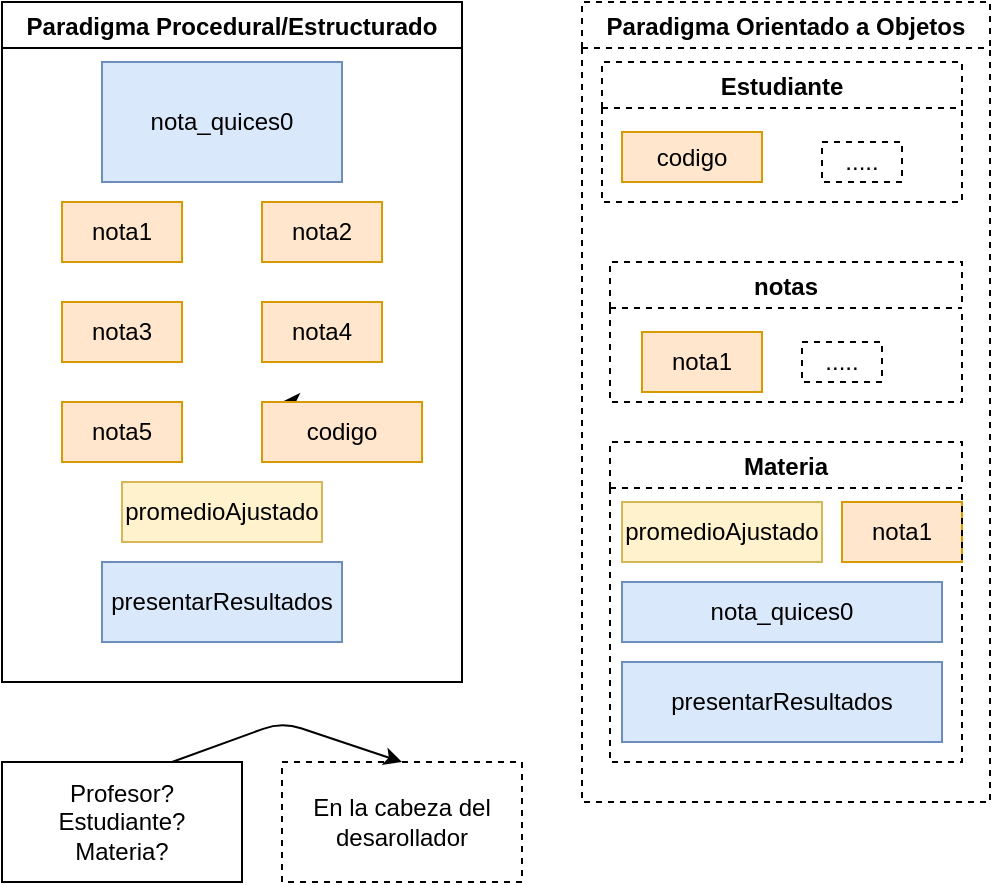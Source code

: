 <mxfile version="14.8.4" type="github">
  <diagram id="HQIX0m38B5qpWG8NfB3u" name="Page-1">
    <mxGraphModel dx="912" dy="483" grid="1" gridSize="10" guides="1" tooltips="1" connect="1" arrows="1" fold="1" page="1" pageScale="1" pageWidth="827" pageHeight="1169" math="0" shadow="0">
      <root>
        <mxCell id="0" />
        <mxCell id="1" parent="0" />
        <mxCell id="JYD7KxGH_RQy6tpnfBAA-1" value="nota_quices0&lt;br&gt;" style="rounded=0;whiteSpace=wrap;html=1;fillColor=#dae8fc;strokeColor=#6c8ebf;" vertex="1" parent="1">
          <mxGeometry x="160" y="70" width="120" height="60" as="geometry" />
        </mxCell>
        <mxCell id="JYD7KxGH_RQy6tpnfBAA-2" value="nota1" style="rounded=0;whiteSpace=wrap;html=1;fillColor=#ffe6cc;strokeColor=#d79b00;" vertex="1" parent="1">
          <mxGeometry x="140" y="140" width="60" height="30" as="geometry" />
        </mxCell>
        <mxCell id="JYD7KxGH_RQy6tpnfBAA-3" value="nota2" style="rounded=0;whiteSpace=wrap;html=1;fillColor=#ffe6cc;strokeColor=#d79b00;" vertex="1" parent="1">
          <mxGeometry x="240" y="140" width="60" height="30" as="geometry" />
        </mxCell>
        <mxCell id="JYD7KxGH_RQy6tpnfBAA-4" value="nota3" style="rounded=0;whiteSpace=wrap;html=1;fillColor=#ffe6cc;strokeColor=#d79b00;" vertex="1" parent="1">
          <mxGeometry x="140" y="190" width="60" height="30" as="geometry" />
        </mxCell>
        <mxCell id="JYD7KxGH_RQy6tpnfBAA-5" value="nota4" style="rounded=0;whiteSpace=wrap;html=1;fillColor=#ffe6cc;strokeColor=#d79b00;" vertex="1" parent="1">
          <mxGeometry x="240" y="190" width="60" height="30" as="geometry" />
        </mxCell>
        <mxCell id="JYD7KxGH_RQy6tpnfBAA-6" value="nota5" style="rounded=0;whiteSpace=wrap;html=1;fillColor=#ffe6cc;strokeColor=#d79b00;" vertex="1" parent="1">
          <mxGeometry x="140" y="240" width="60" height="30" as="geometry" />
        </mxCell>
        <mxCell id="JYD7KxGH_RQy6tpnfBAA-7" value="promedioAjustado" style="rounded=0;whiteSpace=wrap;html=1;fillColor=#fff2cc;strokeColor=#d6b656;" vertex="1" parent="1">
          <mxGeometry x="170" y="280" width="100" height="30" as="geometry" />
        </mxCell>
        <mxCell id="JYD7KxGH_RQy6tpnfBAA-11" style="edgeStyle=orthogonalEdgeStyle;rounded=0;orthogonalLoop=1;jettySize=auto;html=1;exitX=0.25;exitY=0;exitDx=0;exitDy=0;" edge="1" parent="1" source="JYD7KxGH_RQy6tpnfBAA-8">
          <mxGeometry relative="1" as="geometry">
            <mxPoint x="250" y="240" as="targetPoint" />
          </mxGeometry>
        </mxCell>
        <mxCell id="JYD7KxGH_RQy6tpnfBAA-9" value="presentarResultados" style="rounded=0;whiteSpace=wrap;html=1;fillColor=#dae8fc;strokeColor=#6c8ebf;" vertex="1" parent="1">
          <mxGeometry x="160" y="320" width="120" height="40" as="geometry" />
        </mxCell>
        <mxCell id="JYD7KxGH_RQy6tpnfBAA-12" value="Paradigma Procedural/Estructurado" style="swimlane;" vertex="1" parent="1">
          <mxGeometry x="110" y="40" width="230" height="340" as="geometry" />
        </mxCell>
        <mxCell id="JYD7KxGH_RQy6tpnfBAA-8" value="codigo" style="rounded=0;whiteSpace=wrap;html=1;fillColor=#ffe6cc;strokeColor=#d79b00;" vertex="1" parent="JYD7KxGH_RQy6tpnfBAA-12">
          <mxGeometry x="130" y="200" width="80" height="30" as="geometry" />
        </mxCell>
        <mxCell id="JYD7KxGH_RQy6tpnfBAA-16" value="Profesor?&lt;br&gt;Estudiante? &lt;br&gt;Materia?" style="rounded=0;whiteSpace=wrap;html=1;" vertex="1" parent="1">
          <mxGeometry x="110" y="420" width="120" height="60" as="geometry" />
        </mxCell>
        <mxCell id="JYD7KxGH_RQy6tpnfBAA-17" value="En la cabeza del desarollador" style="rounded=0;whiteSpace=wrap;html=1;dashed=1;" vertex="1" parent="1">
          <mxGeometry x="250" y="420" width="120" height="60" as="geometry" />
        </mxCell>
        <mxCell id="JYD7KxGH_RQy6tpnfBAA-19" value="" style="endArrow=classic;html=1;entryX=0.5;entryY=0;entryDx=0;entryDy=0;" edge="1" parent="1" target="JYD7KxGH_RQy6tpnfBAA-17">
          <mxGeometry width="50" height="50" relative="1" as="geometry">
            <mxPoint x="195" y="420" as="sourcePoint" />
            <mxPoint x="245" y="370" as="targetPoint" />
            <Array as="points">
              <mxPoint x="250" y="400" />
            </Array>
          </mxGeometry>
        </mxCell>
        <mxCell id="JYD7KxGH_RQy6tpnfBAA-21" value="Paradigma Orientado a Objetos" style="swimlane;dashed=1;" vertex="1" parent="1">
          <mxGeometry x="400" y="40" width="204" height="400" as="geometry" />
        </mxCell>
        <mxCell id="JYD7KxGH_RQy6tpnfBAA-22" value="Estudiante" style="swimlane;dashed=1;" vertex="1" parent="JYD7KxGH_RQy6tpnfBAA-21">
          <mxGeometry x="10" y="30" width="180" height="70" as="geometry" />
        </mxCell>
        <mxCell id="JYD7KxGH_RQy6tpnfBAA-23" value="....." style="rounded=0;whiteSpace=wrap;html=1;dashed=1;" vertex="1" parent="JYD7KxGH_RQy6tpnfBAA-22">
          <mxGeometry x="110" y="40" width="40" height="20" as="geometry" />
        </mxCell>
        <mxCell id="JYD7KxGH_RQy6tpnfBAA-24" value="codigo" style="rounded=0;whiteSpace=wrap;html=1;fillColor=#ffe6cc;strokeColor=#d79b00;" vertex="1" parent="JYD7KxGH_RQy6tpnfBAA-22">
          <mxGeometry x="10" y="35" width="70" height="25" as="geometry" />
        </mxCell>
        <mxCell id="JYD7KxGH_RQy6tpnfBAA-25" value="notas" style="swimlane;dashed=1;" vertex="1" parent="JYD7KxGH_RQy6tpnfBAA-21">
          <mxGeometry x="14" y="130" width="176" height="70" as="geometry" />
        </mxCell>
        <mxCell id="JYD7KxGH_RQy6tpnfBAA-32" value="nota1" style="rounded=0;whiteSpace=wrap;html=1;fillColor=#ffe6cc;strokeColor=#d79b00;" vertex="1" parent="JYD7KxGH_RQy6tpnfBAA-25">
          <mxGeometry x="16" y="35" width="60" height="30" as="geometry" />
        </mxCell>
        <mxCell id="JYD7KxGH_RQy6tpnfBAA-35" value="promedioAjustado" style="rounded=0;whiteSpace=wrap;html=1;fillColor=#fff2cc;strokeColor=#d6b656;" vertex="1" parent="JYD7KxGH_RQy6tpnfBAA-21">
          <mxGeometry x="20" y="250" width="100" height="30" as="geometry" />
        </mxCell>
        <mxCell id="JYD7KxGH_RQy6tpnfBAA-36" value="nota1" style="rounded=0;whiteSpace=wrap;html=1;fillColor=#ffe6cc;strokeColor=#d79b00;" vertex="1" parent="JYD7KxGH_RQy6tpnfBAA-21">
          <mxGeometry x="130" y="250" width="60" height="30" as="geometry" />
        </mxCell>
        <mxCell id="JYD7KxGH_RQy6tpnfBAA-38" value="nota_quices0&lt;br&gt;" style="rounded=0;whiteSpace=wrap;html=1;fillColor=#dae8fc;strokeColor=#6c8ebf;" vertex="1" parent="JYD7KxGH_RQy6tpnfBAA-21">
          <mxGeometry x="20" y="290" width="160" height="30" as="geometry" />
        </mxCell>
        <mxCell id="JYD7KxGH_RQy6tpnfBAA-31" value="....." style="rounded=0;whiteSpace=wrap;html=1;dashed=1;" vertex="1" parent="1">
          <mxGeometry x="510" y="210" width="40" height="20" as="geometry" />
        </mxCell>
        <mxCell id="JYD7KxGH_RQy6tpnfBAA-33" value="Materia" style="swimlane;dashed=1;" vertex="1" parent="1">
          <mxGeometry x="414" y="260" width="176" height="160" as="geometry" />
        </mxCell>
        <mxCell id="JYD7KxGH_RQy6tpnfBAA-39" value="presentarResultados" style="rounded=0;whiteSpace=wrap;html=1;fillColor=#dae8fc;strokeColor=#6c8ebf;" vertex="1" parent="1">
          <mxGeometry x="420" y="370" width="160" height="40" as="geometry" />
        </mxCell>
      </root>
    </mxGraphModel>
  </diagram>
</mxfile>
